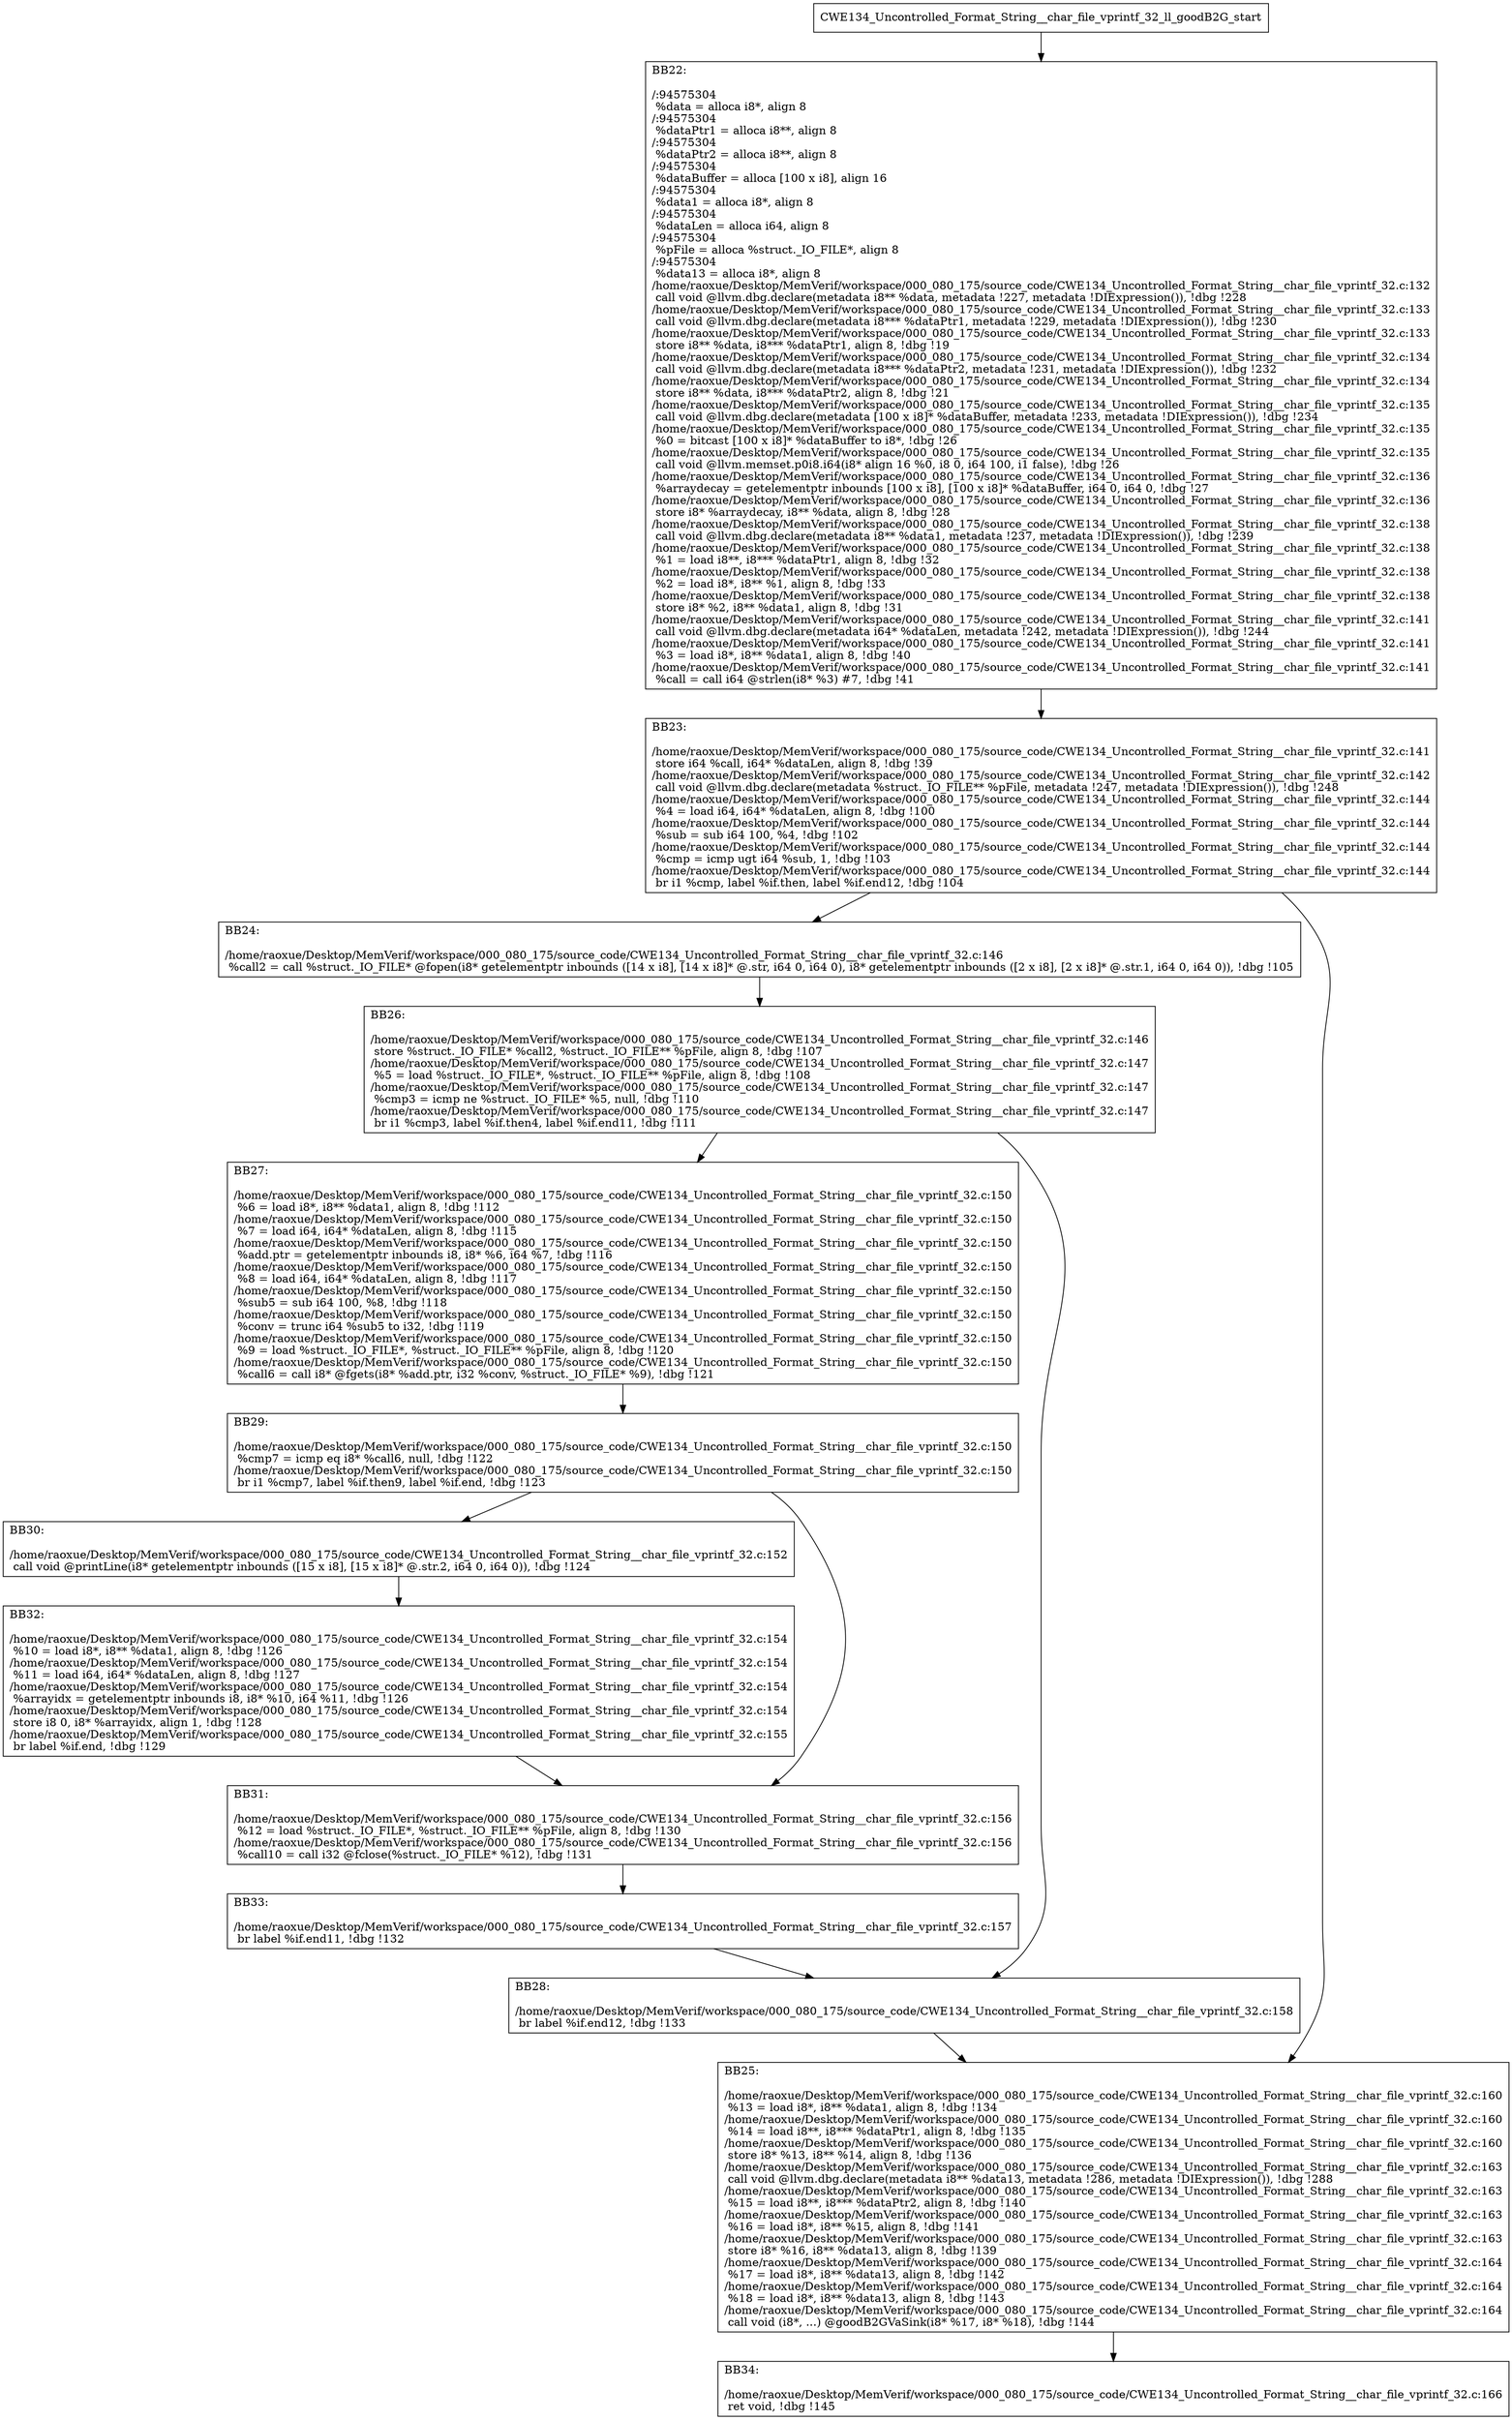 digraph "CFG for'CWE134_Uncontrolled_Format_String__char_file_vprintf_32_ll_goodB2G' function" {
	BBCWE134_Uncontrolled_Format_String__char_file_vprintf_32_ll_goodB2G_start[shape=record,label="{CWE134_Uncontrolled_Format_String__char_file_vprintf_32_ll_goodB2G_start}"];
	BBCWE134_Uncontrolled_Format_String__char_file_vprintf_32_ll_goodB2G_start-> CWE134_Uncontrolled_Format_String__char_file_vprintf_32_ll_goodB2GBB22;
	CWE134_Uncontrolled_Format_String__char_file_vprintf_32_ll_goodB2GBB22 [shape=record, label="{BB22:\l\l/:94575304\l
  %data = alloca i8*, align 8\l
/:94575304\l
  %dataPtr1 = alloca i8**, align 8\l
/:94575304\l
  %dataPtr2 = alloca i8**, align 8\l
/:94575304\l
  %dataBuffer = alloca [100 x i8], align 16\l
/:94575304\l
  %data1 = alloca i8*, align 8\l
/:94575304\l
  %dataLen = alloca i64, align 8\l
/:94575304\l
  %pFile = alloca %struct._IO_FILE*, align 8\l
/:94575304\l
  %data13 = alloca i8*, align 8\l
/home/raoxue/Desktop/MemVerif/workspace/000_080_175/source_code/CWE134_Uncontrolled_Format_String__char_file_vprintf_32.c:132\l
  call void @llvm.dbg.declare(metadata i8** %data, metadata !227, metadata !DIExpression()), !dbg !228\l
/home/raoxue/Desktop/MemVerif/workspace/000_080_175/source_code/CWE134_Uncontrolled_Format_String__char_file_vprintf_32.c:133\l
  call void @llvm.dbg.declare(metadata i8*** %dataPtr1, metadata !229, metadata !DIExpression()), !dbg !230\l
/home/raoxue/Desktop/MemVerif/workspace/000_080_175/source_code/CWE134_Uncontrolled_Format_String__char_file_vprintf_32.c:133\l
  store i8** %data, i8*** %dataPtr1, align 8, !dbg !19\l
/home/raoxue/Desktop/MemVerif/workspace/000_080_175/source_code/CWE134_Uncontrolled_Format_String__char_file_vprintf_32.c:134\l
  call void @llvm.dbg.declare(metadata i8*** %dataPtr2, metadata !231, metadata !DIExpression()), !dbg !232\l
/home/raoxue/Desktop/MemVerif/workspace/000_080_175/source_code/CWE134_Uncontrolled_Format_String__char_file_vprintf_32.c:134\l
  store i8** %data, i8*** %dataPtr2, align 8, !dbg !21\l
/home/raoxue/Desktop/MemVerif/workspace/000_080_175/source_code/CWE134_Uncontrolled_Format_String__char_file_vprintf_32.c:135\l
  call void @llvm.dbg.declare(metadata [100 x i8]* %dataBuffer, metadata !233, metadata !DIExpression()), !dbg !234\l
/home/raoxue/Desktop/MemVerif/workspace/000_080_175/source_code/CWE134_Uncontrolled_Format_String__char_file_vprintf_32.c:135\l
  %0 = bitcast [100 x i8]* %dataBuffer to i8*, !dbg !26\l
/home/raoxue/Desktop/MemVerif/workspace/000_080_175/source_code/CWE134_Uncontrolled_Format_String__char_file_vprintf_32.c:135\l
  call void @llvm.memset.p0i8.i64(i8* align 16 %0, i8 0, i64 100, i1 false), !dbg !26\l
/home/raoxue/Desktop/MemVerif/workspace/000_080_175/source_code/CWE134_Uncontrolled_Format_String__char_file_vprintf_32.c:136\l
  %arraydecay = getelementptr inbounds [100 x i8], [100 x i8]* %dataBuffer, i64 0, i64 0, !dbg !27\l
/home/raoxue/Desktop/MemVerif/workspace/000_080_175/source_code/CWE134_Uncontrolled_Format_String__char_file_vprintf_32.c:136\l
  store i8* %arraydecay, i8** %data, align 8, !dbg !28\l
/home/raoxue/Desktop/MemVerif/workspace/000_080_175/source_code/CWE134_Uncontrolled_Format_String__char_file_vprintf_32.c:138\l
  call void @llvm.dbg.declare(metadata i8** %data1, metadata !237, metadata !DIExpression()), !dbg !239\l
/home/raoxue/Desktop/MemVerif/workspace/000_080_175/source_code/CWE134_Uncontrolled_Format_String__char_file_vprintf_32.c:138\l
  %1 = load i8**, i8*** %dataPtr1, align 8, !dbg !32\l
/home/raoxue/Desktop/MemVerif/workspace/000_080_175/source_code/CWE134_Uncontrolled_Format_String__char_file_vprintf_32.c:138\l
  %2 = load i8*, i8** %1, align 8, !dbg !33\l
/home/raoxue/Desktop/MemVerif/workspace/000_080_175/source_code/CWE134_Uncontrolled_Format_String__char_file_vprintf_32.c:138\l
  store i8* %2, i8** %data1, align 8, !dbg !31\l
/home/raoxue/Desktop/MemVerif/workspace/000_080_175/source_code/CWE134_Uncontrolled_Format_String__char_file_vprintf_32.c:141\l
  call void @llvm.dbg.declare(metadata i64* %dataLen, metadata !242, metadata !DIExpression()), !dbg !244\l
/home/raoxue/Desktop/MemVerif/workspace/000_080_175/source_code/CWE134_Uncontrolled_Format_String__char_file_vprintf_32.c:141\l
  %3 = load i8*, i8** %data1, align 8, !dbg !40\l
/home/raoxue/Desktop/MemVerif/workspace/000_080_175/source_code/CWE134_Uncontrolled_Format_String__char_file_vprintf_32.c:141\l
  %call = call i64 @strlen(i8* %3) #7, !dbg !41\l
}"];
	CWE134_Uncontrolled_Format_String__char_file_vprintf_32_ll_goodB2GBB22-> CWE134_Uncontrolled_Format_String__char_file_vprintf_32_ll_goodB2GBB23;
	CWE134_Uncontrolled_Format_String__char_file_vprintf_32_ll_goodB2GBB23 [shape=record, label="{BB23:\l\l/home/raoxue/Desktop/MemVerif/workspace/000_080_175/source_code/CWE134_Uncontrolled_Format_String__char_file_vprintf_32.c:141\l
  store i64 %call, i64* %dataLen, align 8, !dbg !39\l
/home/raoxue/Desktop/MemVerif/workspace/000_080_175/source_code/CWE134_Uncontrolled_Format_String__char_file_vprintf_32.c:142\l
  call void @llvm.dbg.declare(metadata %struct._IO_FILE** %pFile, metadata !247, metadata !DIExpression()), !dbg !248\l
/home/raoxue/Desktop/MemVerif/workspace/000_080_175/source_code/CWE134_Uncontrolled_Format_String__char_file_vprintf_32.c:144\l
  %4 = load i64, i64* %dataLen, align 8, !dbg !100\l
/home/raoxue/Desktop/MemVerif/workspace/000_080_175/source_code/CWE134_Uncontrolled_Format_String__char_file_vprintf_32.c:144\l
  %sub = sub i64 100, %4, !dbg !102\l
/home/raoxue/Desktop/MemVerif/workspace/000_080_175/source_code/CWE134_Uncontrolled_Format_String__char_file_vprintf_32.c:144\l
  %cmp = icmp ugt i64 %sub, 1, !dbg !103\l
/home/raoxue/Desktop/MemVerif/workspace/000_080_175/source_code/CWE134_Uncontrolled_Format_String__char_file_vprintf_32.c:144\l
  br i1 %cmp, label %if.then, label %if.end12, !dbg !104\l
}"];
	CWE134_Uncontrolled_Format_String__char_file_vprintf_32_ll_goodB2GBB23-> CWE134_Uncontrolled_Format_String__char_file_vprintf_32_ll_goodB2GBB24;
	CWE134_Uncontrolled_Format_String__char_file_vprintf_32_ll_goodB2GBB23-> CWE134_Uncontrolled_Format_String__char_file_vprintf_32_ll_goodB2GBB25;
	CWE134_Uncontrolled_Format_String__char_file_vprintf_32_ll_goodB2GBB24 [shape=record, label="{BB24:\l\l/home/raoxue/Desktop/MemVerif/workspace/000_080_175/source_code/CWE134_Uncontrolled_Format_String__char_file_vprintf_32.c:146\l
  %call2 = call %struct._IO_FILE* @fopen(i8* getelementptr inbounds ([14 x i8], [14 x i8]* @.str, i64 0, i64 0), i8* getelementptr inbounds ([2 x i8], [2 x i8]* @.str.1, i64 0, i64 0)), !dbg !105\l
}"];
	CWE134_Uncontrolled_Format_String__char_file_vprintf_32_ll_goodB2GBB24-> CWE134_Uncontrolled_Format_String__char_file_vprintf_32_ll_goodB2GBB26;
	CWE134_Uncontrolled_Format_String__char_file_vprintf_32_ll_goodB2GBB26 [shape=record, label="{BB26:\l\l/home/raoxue/Desktop/MemVerif/workspace/000_080_175/source_code/CWE134_Uncontrolled_Format_String__char_file_vprintf_32.c:146\l
  store %struct._IO_FILE* %call2, %struct._IO_FILE** %pFile, align 8, !dbg !107\l
/home/raoxue/Desktop/MemVerif/workspace/000_080_175/source_code/CWE134_Uncontrolled_Format_String__char_file_vprintf_32.c:147\l
  %5 = load %struct._IO_FILE*, %struct._IO_FILE** %pFile, align 8, !dbg !108\l
/home/raoxue/Desktop/MemVerif/workspace/000_080_175/source_code/CWE134_Uncontrolled_Format_String__char_file_vprintf_32.c:147\l
  %cmp3 = icmp ne %struct._IO_FILE* %5, null, !dbg !110\l
/home/raoxue/Desktop/MemVerif/workspace/000_080_175/source_code/CWE134_Uncontrolled_Format_String__char_file_vprintf_32.c:147\l
  br i1 %cmp3, label %if.then4, label %if.end11, !dbg !111\l
}"];
	CWE134_Uncontrolled_Format_String__char_file_vprintf_32_ll_goodB2GBB26-> CWE134_Uncontrolled_Format_String__char_file_vprintf_32_ll_goodB2GBB27;
	CWE134_Uncontrolled_Format_String__char_file_vprintf_32_ll_goodB2GBB26-> CWE134_Uncontrolled_Format_String__char_file_vprintf_32_ll_goodB2GBB28;
	CWE134_Uncontrolled_Format_String__char_file_vprintf_32_ll_goodB2GBB27 [shape=record, label="{BB27:\l\l/home/raoxue/Desktop/MemVerif/workspace/000_080_175/source_code/CWE134_Uncontrolled_Format_String__char_file_vprintf_32.c:150\l
  %6 = load i8*, i8** %data1, align 8, !dbg !112\l
/home/raoxue/Desktop/MemVerif/workspace/000_080_175/source_code/CWE134_Uncontrolled_Format_String__char_file_vprintf_32.c:150\l
  %7 = load i64, i64* %dataLen, align 8, !dbg !115\l
/home/raoxue/Desktop/MemVerif/workspace/000_080_175/source_code/CWE134_Uncontrolled_Format_String__char_file_vprintf_32.c:150\l
  %add.ptr = getelementptr inbounds i8, i8* %6, i64 %7, !dbg !116\l
/home/raoxue/Desktop/MemVerif/workspace/000_080_175/source_code/CWE134_Uncontrolled_Format_String__char_file_vprintf_32.c:150\l
  %8 = load i64, i64* %dataLen, align 8, !dbg !117\l
/home/raoxue/Desktop/MemVerif/workspace/000_080_175/source_code/CWE134_Uncontrolled_Format_String__char_file_vprintf_32.c:150\l
  %sub5 = sub i64 100, %8, !dbg !118\l
/home/raoxue/Desktop/MemVerif/workspace/000_080_175/source_code/CWE134_Uncontrolled_Format_String__char_file_vprintf_32.c:150\l
  %conv = trunc i64 %sub5 to i32, !dbg !119\l
/home/raoxue/Desktop/MemVerif/workspace/000_080_175/source_code/CWE134_Uncontrolled_Format_String__char_file_vprintf_32.c:150\l
  %9 = load %struct._IO_FILE*, %struct._IO_FILE** %pFile, align 8, !dbg !120\l
/home/raoxue/Desktop/MemVerif/workspace/000_080_175/source_code/CWE134_Uncontrolled_Format_String__char_file_vprintf_32.c:150\l
  %call6 = call i8* @fgets(i8* %add.ptr, i32 %conv, %struct._IO_FILE* %9), !dbg !121\l
}"];
	CWE134_Uncontrolled_Format_String__char_file_vprintf_32_ll_goodB2GBB27-> CWE134_Uncontrolled_Format_String__char_file_vprintf_32_ll_goodB2GBB29;
	CWE134_Uncontrolled_Format_String__char_file_vprintf_32_ll_goodB2GBB29 [shape=record, label="{BB29:\l\l/home/raoxue/Desktop/MemVerif/workspace/000_080_175/source_code/CWE134_Uncontrolled_Format_String__char_file_vprintf_32.c:150\l
  %cmp7 = icmp eq i8* %call6, null, !dbg !122\l
/home/raoxue/Desktop/MemVerif/workspace/000_080_175/source_code/CWE134_Uncontrolled_Format_String__char_file_vprintf_32.c:150\l
  br i1 %cmp7, label %if.then9, label %if.end, !dbg !123\l
}"];
	CWE134_Uncontrolled_Format_String__char_file_vprintf_32_ll_goodB2GBB29-> CWE134_Uncontrolled_Format_String__char_file_vprintf_32_ll_goodB2GBB30;
	CWE134_Uncontrolled_Format_String__char_file_vprintf_32_ll_goodB2GBB29-> CWE134_Uncontrolled_Format_String__char_file_vprintf_32_ll_goodB2GBB31;
	CWE134_Uncontrolled_Format_String__char_file_vprintf_32_ll_goodB2GBB30 [shape=record, label="{BB30:\l\l/home/raoxue/Desktop/MemVerif/workspace/000_080_175/source_code/CWE134_Uncontrolled_Format_String__char_file_vprintf_32.c:152\l
  call void @printLine(i8* getelementptr inbounds ([15 x i8], [15 x i8]* @.str.2, i64 0, i64 0)), !dbg !124\l
}"];
	CWE134_Uncontrolled_Format_String__char_file_vprintf_32_ll_goodB2GBB30-> CWE134_Uncontrolled_Format_String__char_file_vprintf_32_ll_goodB2GBB32;
	CWE134_Uncontrolled_Format_String__char_file_vprintf_32_ll_goodB2GBB32 [shape=record, label="{BB32:\l\l/home/raoxue/Desktop/MemVerif/workspace/000_080_175/source_code/CWE134_Uncontrolled_Format_String__char_file_vprintf_32.c:154\l
  %10 = load i8*, i8** %data1, align 8, !dbg !126\l
/home/raoxue/Desktop/MemVerif/workspace/000_080_175/source_code/CWE134_Uncontrolled_Format_String__char_file_vprintf_32.c:154\l
  %11 = load i64, i64* %dataLen, align 8, !dbg !127\l
/home/raoxue/Desktop/MemVerif/workspace/000_080_175/source_code/CWE134_Uncontrolled_Format_String__char_file_vprintf_32.c:154\l
  %arrayidx = getelementptr inbounds i8, i8* %10, i64 %11, !dbg !126\l
/home/raoxue/Desktop/MemVerif/workspace/000_080_175/source_code/CWE134_Uncontrolled_Format_String__char_file_vprintf_32.c:154\l
  store i8 0, i8* %arrayidx, align 1, !dbg !128\l
/home/raoxue/Desktop/MemVerif/workspace/000_080_175/source_code/CWE134_Uncontrolled_Format_String__char_file_vprintf_32.c:155\l
  br label %if.end, !dbg !129\l
}"];
	CWE134_Uncontrolled_Format_String__char_file_vprintf_32_ll_goodB2GBB32-> CWE134_Uncontrolled_Format_String__char_file_vprintf_32_ll_goodB2GBB31;
	CWE134_Uncontrolled_Format_String__char_file_vprintf_32_ll_goodB2GBB31 [shape=record, label="{BB31:\l\l/home/raoxue/Desktop/MemVerif/workspace/000_080_175/source_code/CWE134_Uncontrolled_Format_String__char_file_vprintf_32.c:156\l
  %12 = load %struct._IO_FILE*, %struct._IO_FILE** %pFile, align 8, !dbg !130\l
/home/raoxue/Desktop/MemVerif/workspace/000_080_175/source_code/CWE134_Uncontrolled_Format_String__char_file_vprintf_32.c:156\l
  %call10 = call i32 @fclose(%struct._IO_FILE* %12), !dbg !131\l
}"];
	CWE134_Uncontrolled_Format_String__char_file_vprintf_32_ll_goodB2GBB31-> CWE134_Uncontrolled_Format_String__char_file_vprintf_32_ll_goodB2GBB33;
	CWE134_Uncontrolled_Format_String__char_file_vprintf_32_ll_goodB2GBB33 [shape=record, label="{BB33:\l\l/home/raoxue/Desktop/MemVerif/workspace/000_080_175/source_code/CWE134_Uncontrolled_Format_String__char_file_vprintf_32.c:157\l
  br label %if.end11, !dbg !132\l
}"];
	CWE134_Uncontrolled_Format_String__char_file_vprintf_32_ll_goodB2GBB33-> CWE134_Uncontrolled_Format_String__char_file_vprintf_32_ll_goodB2GBB28;
	CWE134_Uncontrolled_Format_String__char_file_vprintf_32_ll_goodB2GBB28 [shape=record, label="{BB28:\l\l/home/raoxue/Desktop/MemVerif/workspace/000_080_175/source_code/CWE134_Uncontrolled_Format_String__char_file_vprintf_32.c:158\l
  br label %if.end12, !dbg !133\l
}"];
	CWE134_Uncontrolled_Format_String__char_file_vprintf_32_ll_goodB2GBB28-> CWE134_Uncontrolled_Format_String__char_file_vprintf_32_ll_goodB2GBB25;
	CWE134_Uncontrolled_Format_String__char_file_vprintf_32_ll_goodB2GBB25 [shape=record, label="{BB25:\l\l/home/raoxue/Desktop/MemVerif/workspace/000_080_175/source_code/CWE134_Uncontrolled_Format_String__char_file_vprintf_32.c:160\l
  %13 = load i8*, i8** %data1, align 8, !dbg !134\l
/home/raoxue/Desktop/MemVerif/workspace/000_080_175/source_code/CWE134_Uncontrolled_Format_String__char_file_vprintf_32.c:160\l
  %14 = load i8**, i8*** %dataPtr1, align 8, !dbg !135\l
/home/raoxue/Desktop/MemVerif/workspace/000_080_175/source_code/CWE134_Uncontrolled_Format_String__char_file_vprintf_32.c:160\l
  store i8* %13, i8** %14, align 8, !dbg !136\l
/home/raoxue/Desktop/MemVerif/workspace/000_080_175/source_code/CWE134_Uncontrolled_Format_String__char_file_vprintf_32.c:163\l
  call void @llvm.dbg.declare(metadata i8** %data13, metadata !286, metadata !DIExpression()), !dbg !288\l
/home/raoxue/Desktop/MemVerif/workspace/000_080_175/source_code/CWE134_Uncontrolled_Format_String__char_file_vprintf_32.c:163\l
  %15 = load i8**, i8*** %dataPtr2, align 8, !dbg !140\l
/home/raoxue/Desktop/MemVerif/workspace/000_080_175/source_code/CWE134_Uncontrolled_Format_String__char_file_vprintf_32.c:163\l
  %16 = load i8*, i8** %15, align 8, !dbg !141\l
/home/raoxue/Desktop/MemVerif/workspace/000_080_175/source_code/CWE134_Uncontrolled_Format_String__char_file_vprintf_32.c:163\l
  store i8* %16, i8** %data13, align 8, !dbg !139\l
/home/raoxue/Desktop/MemVerif/workspace/000_080_175/source_code/CWE134_Uncontrolled_Format_String__char_file_vprintf_32.c:164\l
  %17 = load i8*, i8** %data13, align 8, !dbg !142\l
/home/raoxue/Desktop/MemVerif/workspace/000_080_175/source_code/CWE134_Uncontrolled_Format_String__char_file_vprintf_32.c:164\l
  %18 = load i8*, i8** %data13, align 8, !dbg !143\l
/home/raoxue/Desktop/MemVerif/workspace/000_080_175/source_code/CWE134_Uncontrolled_Format_String__char_file_vprintf_32.c:164\l
  call void (i8*, ...) @goodB2GVaSink(i8* %17, i8* %18), !dbg !144\l
}"];
	CWE134_Uncontrolled_Format_String__char_file_vprintf_32_ll_goodB2GBB25-> CWE134_Uncontrolled_Format_String__char_file_vprintf_32_ll_goodB2GBB34;
	CWE134_Uncontrolled_Format_String__char_file_vprintf_32_ll_goodB2GBB34 [shape=record, label="{BB34:\l\l/home/raoxue/Desktop/MemVerif/workspace/000_080_175/source_code/CWE134_Uncontrolled_Format_String__char_file_vprintf_32.c:166\l
  ret void, !dbg !145\l
}"];
}
